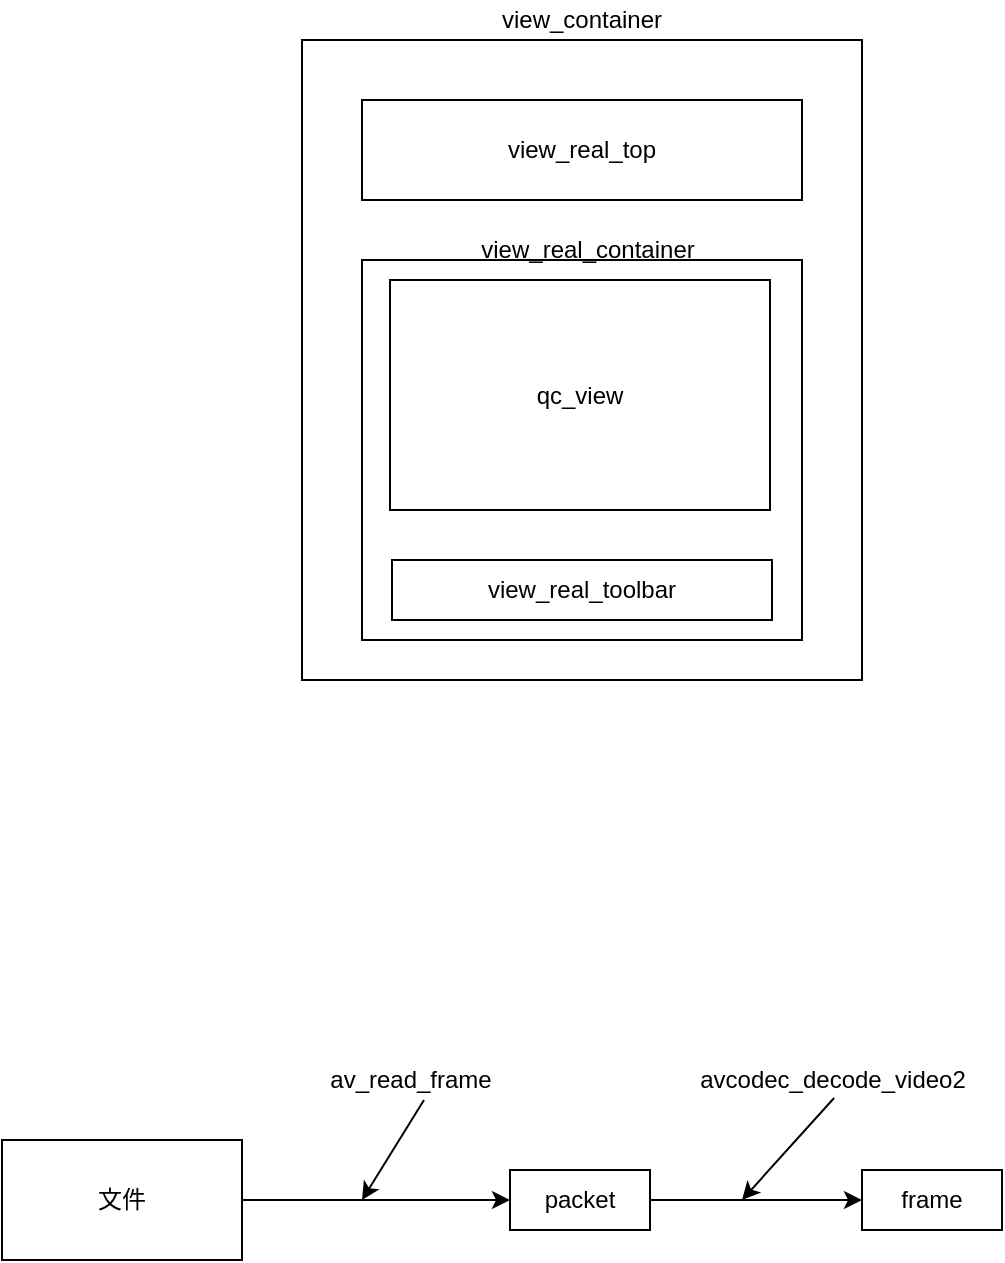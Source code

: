 <mxfile version="15.0.3" type="github">
  <diagram id="NFOltOaweCntKThQr3wI" name="Page-1">
    <mxGraphModel dx="1422" dy="762" grid="1" gridSize="10" guides="1" tooltips="1" connect="1" arrows="1" fold="1" page="1" pageScale="1" pageWidth="827" pageHeight="1169" math="0" shadow="0">
      <root>
        <mxCell id="0" />
        <mxCell id="1" parent="0" />
        <mxCell id="sI3RMVEQADltId2xBofF-1" value="" style="rounded=0;whiteSpace=wrap;html=1;" parent="1" vertex="1">
          <mxGeometry x="240" y="160" width="280" height="320" as="geometry" />
        </mxCell>
        <mxCell id="sI3RMVEQADltId2xBofF-2" value="view_real_top" style="rounded=0;whiteSpace=wrap;html=1;" parent="1" vertex="1">
          <mxGeometry x="270" y="190" width="220" height="50" as="geometry" />
        </mxCell>
        <mxCell id="sI3RMVEQADltId2xBofF-5" value="" style="rounded=0;whiteSpace=wrap;html=1;" parent="1" vertex="1">
          <mxGeometry x="270" y="270" width="220" height="190" as="geometry" />
        </mxCell>
        <mxCell id="sI3RMVEQADltId2xBofF-6" value="view_real_toolbar" style="rounded=0;whiteSpace=wrap;html=1;" parent="1" vertex="1">
          <mxGeometry x="285" y="420" width="190" height="30" as="geometry" />
        </mxCell>
        <mxCell id="joZsYkCGVUIMWGzLgICT-1" value="view_real_container" style="text;html=1;strokeColor=none;fillColor=none;align=center;verticalAlign=middle;whiteSpace=wrap;rounded=0;" vertex="1" parent="1">
          <mxGeometry x="363" y="255" width="40" height="20" as="geometry" />
        </mxCell>
        <mxCell id="joZsYkCGVUIMWGzLgICT-3" value="view_container" style="text;html=1;strokeColor=none;fillColor=none;align=center;verticalAlign=middle;whiteSpace=wrap;rounded=0;" vertex="1" parent="1">
          <mxGeometry x="360" y="140" width="40" height="20" as="geometry" />
        </mxCell>
        <mxCell id="joZsYkCGVUIMWGzLgICT-4" value="qc_view" style="rounded=0;whiteSpace=wrap;html=1;" vertex="1" parent="1">
          <mxGeometry x="284" y="280" width="190" height="115" as="geometry" />
        </mxCell>
        <mxCell id="joZsYkCGVUIMWGzLgICT-7" value="" style="edgeStyle=orthogonalEdgeStyle;rounded=0;orthogonalLoop=1;jettySize=auto;html=1;entryX=0;entryY=0.5;entryDx=0;entryDy=0;" edge="1" parent="1" source="joZsYkCGVUIMWGzLgICT-5" target="joZsYkCGVUIMWGzLgICT-8">
          <mxGeometry relative="1" as="geometry">
            <mxPoint x="293" y="740" as="targetPoint" />
          </mxGeometry>
        </mxCell>
        <mxCell id="joZsYkCGVUIMWGzLgICT-5" value="文件" style="rounded=0;whiteSpace=wrap;html=1;" vertex="1" parent="1">
          <mxGeometry x="90" y="710" width="120" height="60" as="geometry" />
        </mxCell>
        <mxCell id="joZsYkCGVUIMWGzLgICT-11" value="" style="edgeStyle=orthogonalEdgeStyle;rounded=0;orthogonalLoop=1;jettySize=auto;html=1;" edge="1" parent="1" source="joZsYkCGVUIMWGzLgICT-8" target="joZsYkCGVUIMWGzLgICT-10">
          <mxGeometry relative="1" as="geometry" />
        </mxCell>
        <mxCell id="joZsYkCGVUIMWGzLgICT-8" value="packet" style="whiteSpace=wrap;html=1;" vertex="1" parent="1">
          <mxGeometry x="344" y="725" width="70" height="30" as="geometry" />
        </mxCell>
        <mxCell id="joZsYkCGVUIMWGzLgICT-10" value="frame" style="whiteSpace=wrap;html=1;" vertex="1" parent="1">
          <mxGeometry x="520" y="725" width="70" height="30" as="geometry" />
        </mxCell>
        <mxCell id="joZsYkCGVUIMWGzLgICT-12" value="av_read_frame" style="text;html=1;align=center;verticalAlign=middle;resizable=0;points=[];autosize=1;strokeColor=none;" vertex="1" parent="1">
          <mxGeometry x="244" y="670" width="100" height="20" as="geometry" />
        </mxCell>
        <mxCell id="joZsYkCGVUIMWGzLgICT-16" value="" style="endArrow=classic;html=1;exitX=0.57;exitY=1;exitDx=0;exitDy=0;exitPerimeter=0;" edge="1" parent="1" source="joZsYkCGVUIMWGzLgICT-12">
          <mxGeometry width="50" height="50" relative="1" as="geometry">
            <mxPoint x="280" y="900" as="sourcePoint" />
            <mxPoint x="270" y="740" as="targetPoint" />
          </mxGeometry>
        </mxCell>
        <mxCell id="joZsYkCGVUIMWGzLgICT-17" value="avcodec_decode_video2" style="text;html=1;align=center;verticalAlign=middle;resizable=0;points=[];autosize=1;strokeColor=none;" vertex="1" parent="1">
          <mxGeometry x="430" y="670" width="150" height="20" as="geometry" />
        </mxCell>
        <mxCell id="joZsYkCGVUIMWGzLgICT-18" value="" style="endArrow=classic;html=1;exitX=0.507;exitY=0.95;exitDx=0;exitDy=0;exitPerimeter=0;" edge="1" parent="1" source="joZsYkCGVUIMWGzLgICT-17">
          <mxGeometry width="50" height="50" relative="1" as="geometry">
            <mxPoint x="440" y="910" as="sourcePoint" />
            <mxPoint x="460" y="740" as="targetPoint" />
          </mxGeometry>
        </mxCell>
      </root>
    </mxGraphModel>
  </diagram>
</mxfile>
